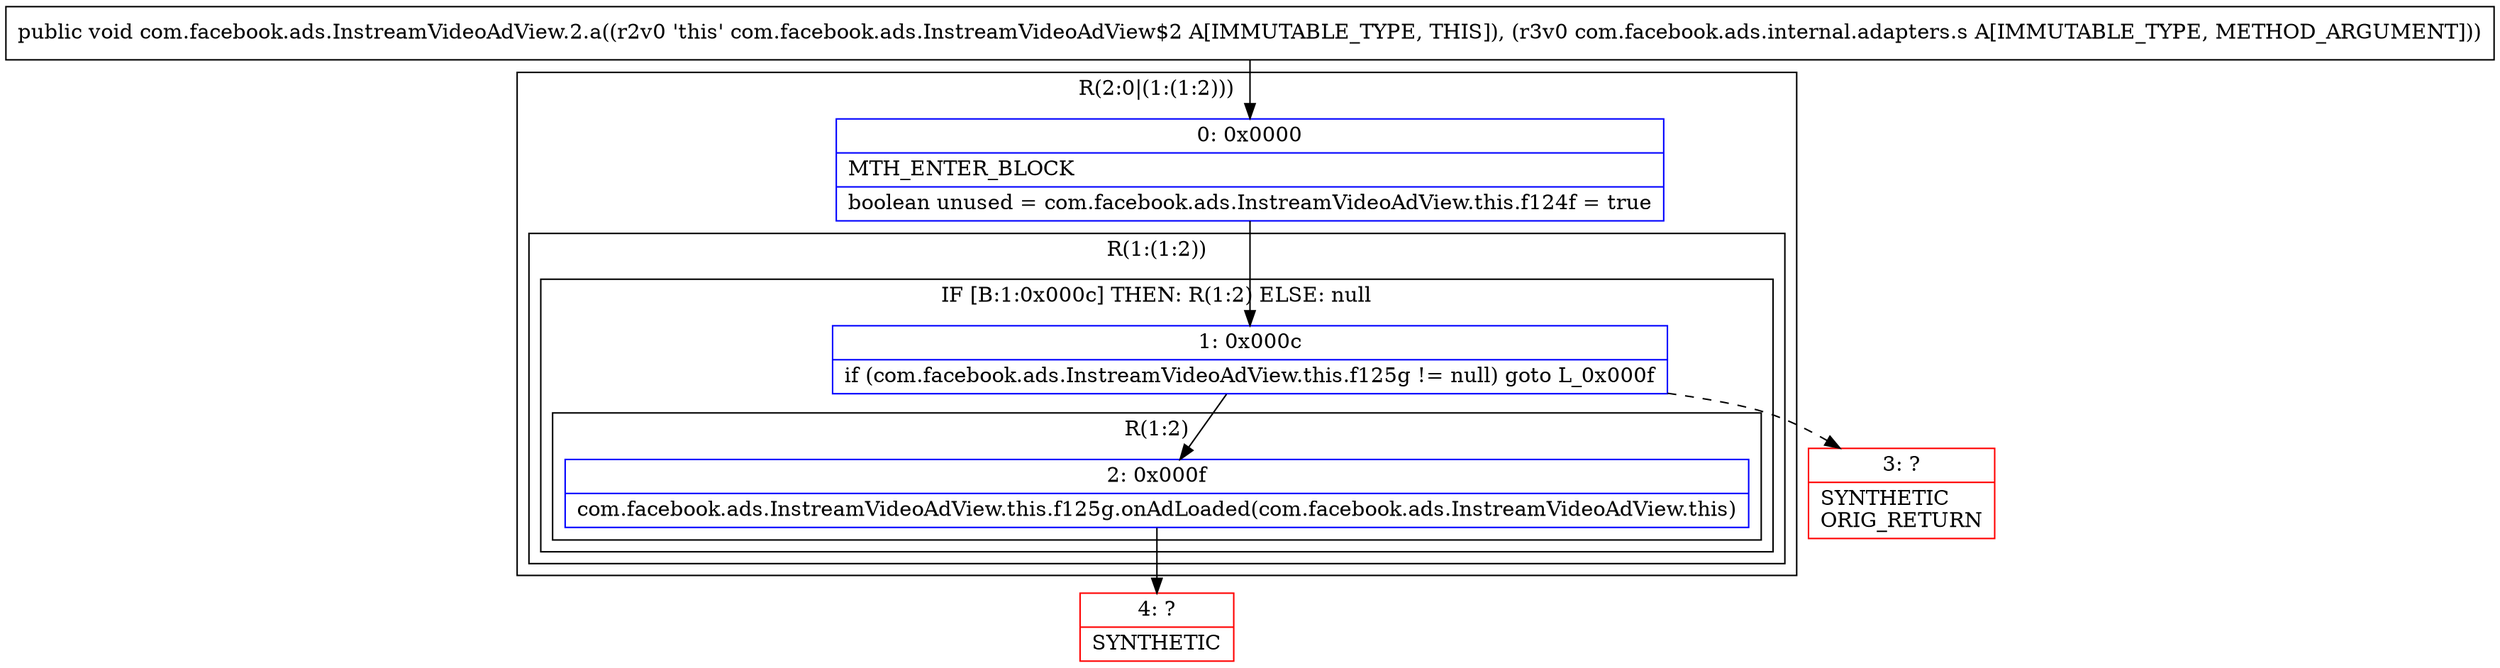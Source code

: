 digraph "CFG forcom.facebook.ads.InstreamVideoAdView.2.a(Lcom\/facebook\/ads\/internal\/adapters\/s;)V" {
subgraph cluster_Region_1769834601 {
label = "R(2:0|(1:(1:2)))";
node [shape=record,color=blue];
Node_0 [shape=record,label="{0\:\ 0x0000|MTH_ENTER_BLOCK\l|boolean unused = com.facebook.ads.InstreamVideoAdView.this.f124f = true\l}"];
subgraph cluster_Region_910715673 {
label = "R(1:(1:2))";
node [shape=record,color=blue];
subgraph cluster_IfRegion_1515427984 {
label = "IF [B:1:0x000c] THEN: R(1:2) ELSE: null";
node [shape=record,color=blue];
Node_1 [shape=record,label="{1\:\ 0x000c|if (com.facebook.ads.InstreamVideoAdView.this.f125g != null) goto L_0x000f\l}"];
subgraph cluster_Region_1113445166 {
label = "R(1:2)";
node [shape=record,color=blue];
Node_2 [shape=record,label="{2\:\ 0x000f|com.facebook.ads.InstreamVideoAdView.this.f125g.onAdLoaded(com.facebook.ads.InstreamVideoAdView.this)\l}"];
}
}
}
}
Node_3 [shape=record,color=red,label="{3\:\ ?|SYNTHETIC\lORIG_RETURN\l}"];
Node_4 [shape=record,color=red,label="{4\:\ ?|SYNTHETIC\l}"];
MethodNode[shape=record,label="{public void com.facebook.ads.InstreamVideoAdView.2.a((r2v0 'this' com.facebook.ads.InstreamVideoAdView$2 A[IMMUTABLE_TYPE, THIS]), (r3v0 com.facebook.ads.internal.adapters.s A[IMMUTABLE_TYPE, METHOD_ARGUMENT])) }"];
MethodNode -> Node_0;
Node_0 -> Node_1;
Node_1 -> Node_2;
Node_1 -> Node_3[style=dashed];
Node_2 -> Node_4;
}

